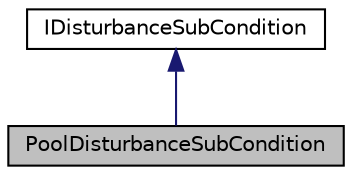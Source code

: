 digraph "PoolDisturbanceSubCondition"
{
 // LATEX_PDF_SIZE
  edge [fontname="Helvetica",fontsize="10",labelfontname="Helvetica",labelfontsize="10"];
  node [fontname="Helvetica",fontsize="10",shape=record];
  Node1 [label="PoolDisturbanceSubCondition",height=0.2,width=0.4,color="black", fillcolor="grey75", style="filled", fontcolor="black",tooltip=" "];
  Node2 -> Node1 [dir="back",color="midnightblue",fontsize="10",style="solid",fontname="Helvetica"];
  Node2 [label="IDisturbanceSubCondition",height=0.2,width=0.4,color="black", fillcolor="white", style="filled",URL="$classmoja_1_1modules_1_1cbm_1_1IDisturbanceSubCondition.html",tooltip=" "];
}
